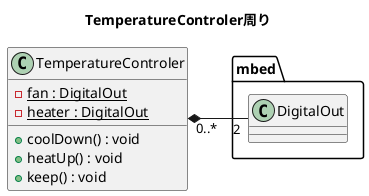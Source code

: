 @startuml
title TemperatureControler周り

left to right direction

class "TemperatureControler" as ClassTemperatureControler{
  -{static}fan : DigitalOut
  -{static}heater : DigitalOut
  +coolDown() : void
  +heatUp() : void
  +keep() : void
}

package "mbed" as PackageMBED{
  class "DigitalOut" as ClassDigitalOut{
  }
}

ClassTemperatureControler "0..*" *-- "2" ClassDigitalOut
@enduml
